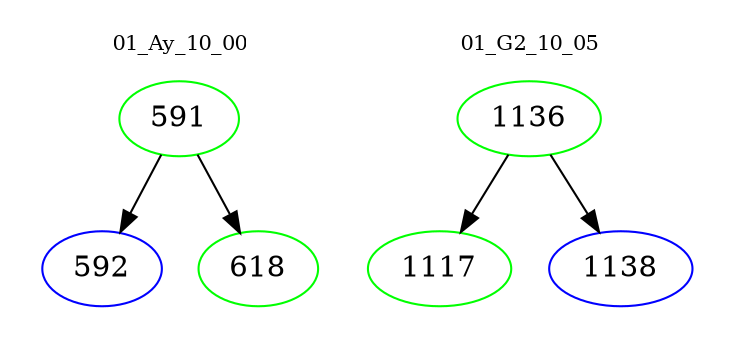 digraph{
subgraph cluster_0 {
color = white
label = "01_Ay_10_00";
fontsize=10;
T0_591 [label="591", color="green"]
T0_591 -> T0_592 [color="black"]
T0_592 [label="592", color="blue"]
T0_591 -> T0_618 [color="black"]
T0_618 [label="618", color="green"]
}
subgraph cluster_1 {
color = white
label = "01_G2_10_05";
fontsize=10;
T1_1136 [label="1136", color="green"]
T1_1136 -> T1_1117 [color="black"]
T1_1117 [label="1117", color="green"]
T1_1136 -> T1_1138 [color="black"]
T1_1138 [label="1138", color="blue"]
}
}

